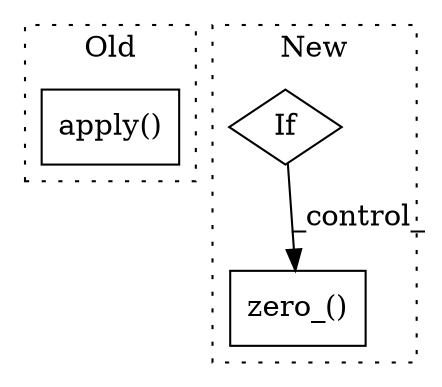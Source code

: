 digraph G {
subgraph cluster0 {
1 [label="apply()" a="75" s="4819,4843" l="11,1" shape="box"];
label = "Old";
style="dotted";
}
subgraph cluster1 {
2 [label="zero_()" a="75" s="4763" l="19" shape="box"];
3 [label="If" a="96" s="4671" l="3" shape="diamond"];
label = "New";
style="dotted";
}
3 -> 2 [label="_control_"];
}